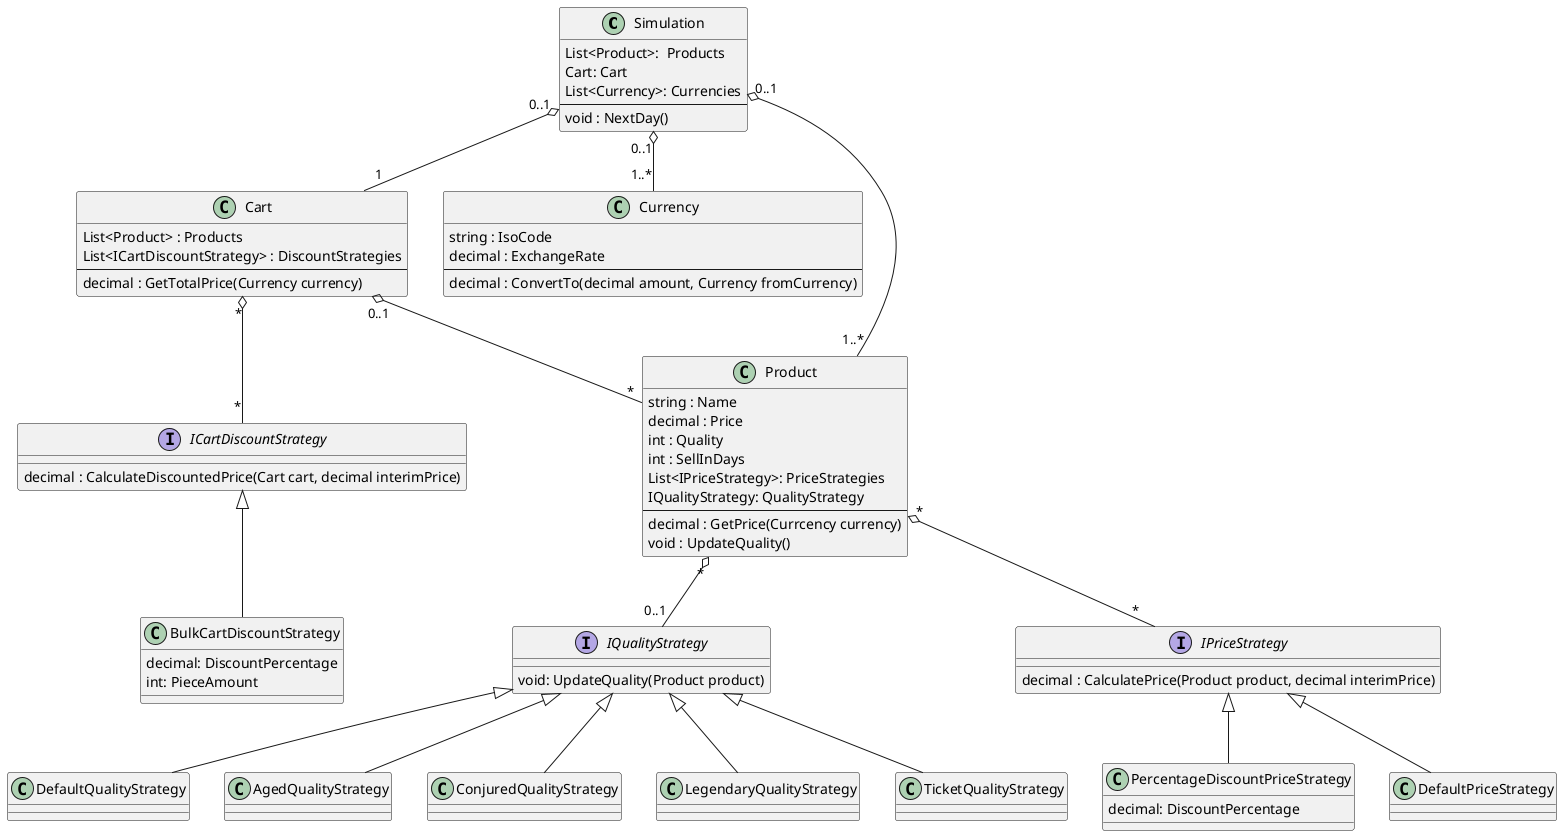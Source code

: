 @startuml

class Simulation {
  List<Product>:  Products
  Cart: Cart
  List<Currency>: Currencies
  ---
  void : NextDay()
}

class Cart {
  List<Product> : Products
  List<ICartDiscountStrategy> : DiscountStrategies
  ---
  decimal : GetTotalPrice(Currency currency)
}


class Currency {
  string : IsoCode
  decimal : ExchangeRate
  ---
  decimal : ConvertTo(decimal amount, Currency fromCurrency)
}

class Product {
  string : Name
  decimal : Price
  int : Quality
  int : SellInDays
  List<IPriceStrategy>: PriceStrategies
  IQualityStrategy: QualityStrategy
  ---
  decimal : GetPrice(Currcency currency)
  void : UpdateQuality()
}

interface IPriceStrategy {
  decimal : CalculatePrice(Product product, decimal interimPrice)  
}

interface ICartDiscountStrategy {
  decimal : CalculateDiscountedPrice(Cart cart, decimal interimPrice)  
}

interface IQualityStrategy {
  void: UpdateQuality(Product product)  
}

class DefaultQualityStrategy
class AgedQualityStrategy
class ConjuredQualityStrategy
class LegendaryQualityStrategy
class TicketQualityStrategy

class DefaultPriceStrategy
class PercentageDiscountPriceStrategy {
  decimal: DiscountPercentage
}

class BulkCartDiscountStrategy {
  decimal: DiscountPercentage
  int: PieceAmount
}

IPriceStrategy <|-- DefaultPriceStrategy
IPriceStrategy <|-- PercentageDiscountPriceStrategy

IQualityStrategy <|-- DefaultQualityStrategy
IQualityStrategy <|-- AgedQualityStrategy
IQualityStrategy <|-- ConjuredQualityStrategy
IQualityStrategy <|-- LegendaryQualityStrategy
IQualityStrategy <|-- TicketQualityStrategy

ICartDiscountStrategy <|-- BulkCartDiscountStrategy

Cart "0..1" o-- "*" Product
Cart "*" o-- "*" ICartDiscountStrategy

Product "*" o-- "*" IPriceStrategy
Product "*" o-- "0..1" IQualityStrategy

Simulation "0..1" o-- "1..*" Product
Simulation "0..1" o-- "1" Cart
Simulation "0..1" o-- "1..*" Currency

@enduml